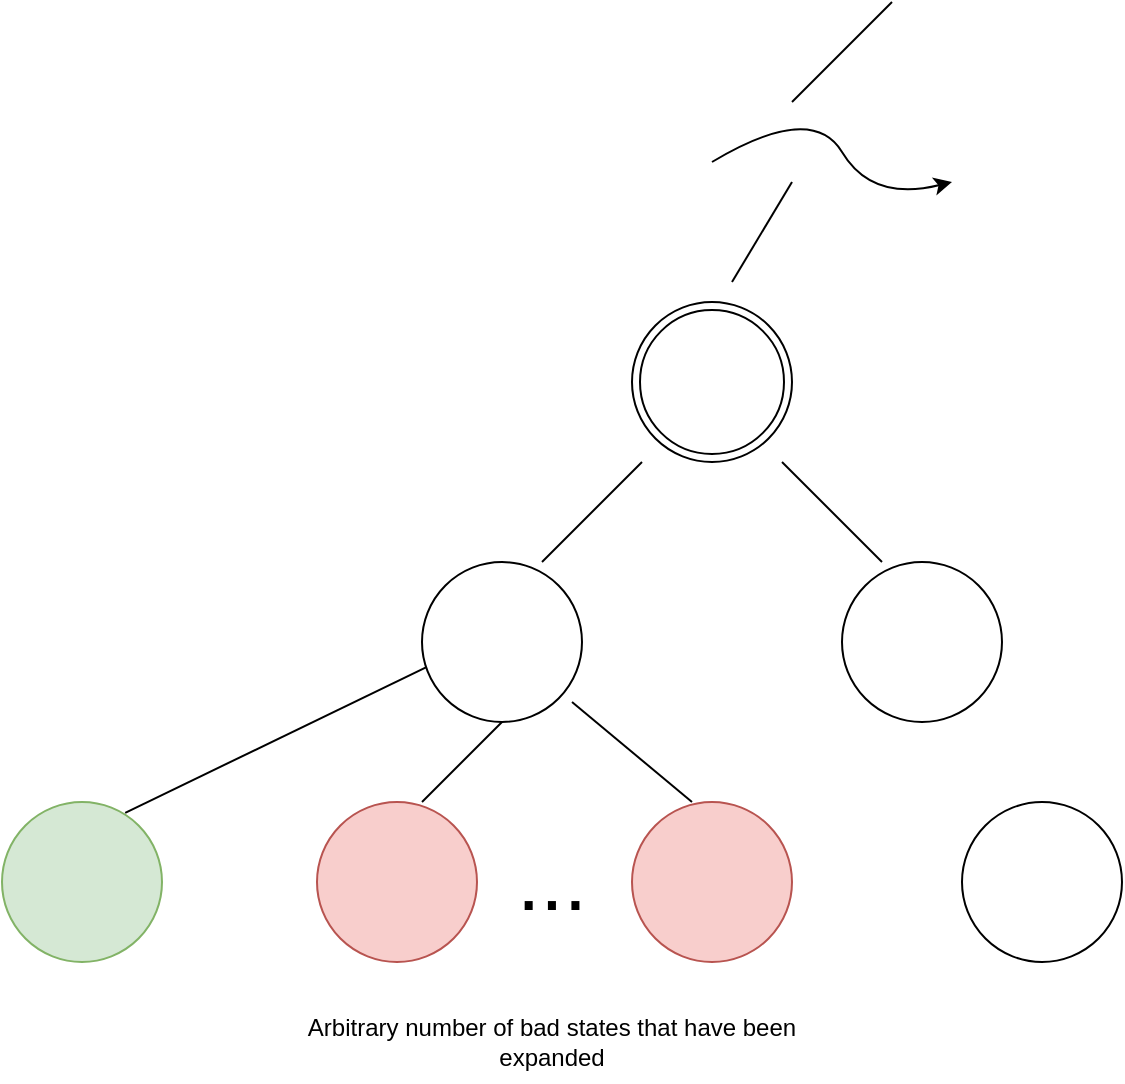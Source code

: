 <mxfile version="11.3.1" type="github" pages="1"><diagram id="XFwNgI5sEKNdeoNH5Ly_" name="Page-1"><mxGraphModel dx="1038" dy="548" grid="1" gridSize="10" guides="1" tooltips="1" connect="1" arrows="1" fold="1" page="1" pageScale="1" pageWidth="850" pageHeight="1100" math="0" shadow="0"><root><mxCell id="0"/><mxCell id="1" parent="0"/><mxCell id="LlGDREKHOHlSTQtf5LWr-1" value="" style="curved=1;endArrow=classic;html=1;" edge="1" parent="1"><mxGeometry width="50" height="50" relative="1" as="geometry"><mxPoint x="385" y="120" as="sourcePoint"/><mxPoint x="505" y="130" as="targetPoint"/><Array as="points"><mxPoint x="435" y="90"/><mxPoint x="465" y="140"/></Array></mxGeometry></mxCell><mxCell id="LlGDREKHOHlSTQtf5LWr-2" value="" style="endArrow=none;html=1;" edge="1" parent="1"><mxGeometry width="50" height="50" relative="1" as="geometry"><mxPoint x="425" y="90" as="sourcePoint"/><mxPoint x="475" y="40" as="targetPoint"/></mxGeometry></mxCell><mxCell id="LlGDREKHOHlSTQtf5LWr-3" value="" style="endArrow=none;html=1;" edge="1" parent="1"><mxGeometry width="50" height="50" relative="1" as="geometry"><mxPoint x="425" y="130" as="sourcePoint"/><mxPoint x="395" y="180" as="targetPoint"/></mxGeometry></mxCell><mxCell id="LlGDREKHOHlSTQtf5LWr-4" value="" style="ellipse;shape=doubleEllipse;whiteSpace=wrap;html=1;aspect=fixed;" vertex="1" parent="1"><mxGeometry x="345" y="190" width="80" height="80" as="geometry"/></mxCell><mxCell id="LlGDREKHOHlSTQtf5LWr-5" value="" style="endArrow=none;html=1;" edge="1" parent="1"><mxGeometry width="50" height="50" relative="1" as="geometry"><mxPoint x="300" y="320" as="sourcePoint"/><mxPoint x="350" y="270" as="targetPoint"/></mxGeometry></mxCell><mxCell id="LlGDREKHOHlSTQtf5LWr-6" value="" style="endArrow=none;html=1;" edge="1" parent="1"><mxGeometry width="50" height="50" relative="1" as="geometry"><mxPoint x="470" y="320" as="sourcePoint"/><mxPoint x="420" y="270" as="targetPoint"/></mxGeometry></mxCell><mxCell id="LlGDREKHOHlSTQtf5LWr-7" value="" style="ellipse;whiteSpace=wrap;html=1;aspect=fixed;" vertex="1" parent="1"><mxGeometry x="240" y="320" width="80" height="80" as="geometry"/></mxCell><mxCell id="LlGDREKHOHlSTQtf5LWr-8" value="" style="ellipse;whiteSpace=wrap;html=1;aspect=fixed;" vertex="1" parent="1"><mxGeometry x="450" y="320" width="80" height="80" as="geometry"/></mxCell><mxCell id="LlGDREKHOHlSTQtf5LWr-10" value="" style="ellipse;whiteSpace=wrap;html=1;aspect=fixed;fillColor=#d5e8d4;strokeColor=#82b366;" vertex="1" parent="1"><mxGeometry x="30" y="440" width="80" height="80" as="geometry"/></mxCell><mxCell id="LlGDREKHOHlSTQtf5LWr-11" value="" style="ellipse;whiteSpace=wrap;html=1;aspect=fixed;fillColor=#f8cecc;strokeColor=#b85450;" vertex="1" parent="1"><mxGeometry x="345" y="440" width="80" height="80" as="geometry"/></mxCell><mxCell id="LlGDREKHOHlSTQtf5LWr-12" value="" style="ellipse;whiteSpace=wrap;html=1;aspect=fixed;" vertex="1" parent="1"><mxGeometry x="510" y="440" width="80" height="80" as="geometry"/></mxCell><mxCell id="LlGDREKHOHlSTQtf5LWr-13" value="" style="endArrow=none;html=1;exitX=0.77;exitY=0.068;exitDx=0;exitDy=0;exitPerimeter=0;entryX=0.025;entryY=0.658;entryDx=0;entryDy=0;entryPerimeter=0;" edge="1" parent="1" source="LlGDREKHOHlSTQtf5LWr-10" target="LlGDREKHOHlSTQtf5LWr-7"><mxGeometry width="50" height="50" relative="1" as="geometry"><mxPoint x="195" y="440" as="sourcePoint"/><mxPoint x="245" y="390" as="targetPoint"/></mxGeometry></mxCell><mxCell id="LlGDREKHOHlSTQtf5LWr-14" value="" style="endArrow=none;html=1;" edge="1" parent="1"><mxGeometry width="50" height="50" relative="1" as="geometry"><mxPoint x="315" y="390" as="sourcePoint"/><mxPoint x="375" y="440" as="targetPoint"/></mxGeometry></mxCell><mxCell id="LlGDREKHOHlSTQtf5LWr-15" value="" style="ellipse;whiteSpace=wrap;html=1;aspect=fixed;fillColor=#f8cecc;strokeColor=#b85450;" vertex="1" parent="1"><mxGeometry x="187.5" y="440" width="80" height="80" as="geometry"/></mxCell><mxCell id="LlGDREKHOHlSTQtf5LWr-16" value="" style="endArrow=none;html=1;entryX=0.5;entryY=1;entryDx=0;entryDy=0;" edge="1" parent="1" target="LlGDREKHOHlSTQtf5LWr-7"><mxGeometry width="50" height="50" relative="1" as="geometry"><mxPoint x="240" y="440" as="sourcePoint"/><mxPoint x="290" y="390" as="targetPoint"/></mxGeometry></mxCell><mxCell id="LlGDREKHOHlSTQtf5LWr-17" value="&lt;font style=&quot;font-size: 42px&quot;&gt;...&lt;/font&gt;" style="text;html=1;strokeColor=none;fillColor=none;align=center;verticalAlign=middle;whiteSpace=wrap;rounded=0;" vertex="1" parent="1"><mxGeometry x="240" y="450" width="130" height="60" as="geometry"/></mxCell><mxCell id="LlGDREKHOHlSTQtf5LWr-18" value="Arbitrary number of bad states that have been expanded" style="text;html=1;strokeColor=none;fillColor=none;align=center;verticalAlign=middle;whiteSpace=wrap;rounded=0;" vertex="1" parent="1"><mxGeometry x="165" y="540" width="280" height="40" as="geometry"/></mxCell></root></mxGraphModel></diagram></mxfile>